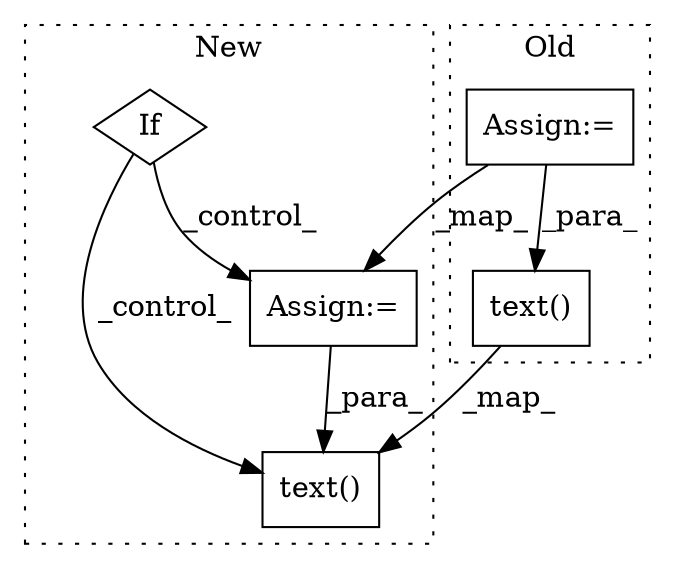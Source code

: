 digraph G {
subgraph cluster0 {
1 [label="text()" a="75" s="8720,8761" l="10,28" shape="box"];
5 [label="Assign:=" a="68" s="8242" l="3" shape="box"];
label = "Old";
style="dotted";
}
subgraph cluster1 {
2 [label="text()" a="75" s="8911,8952" l="10,28" shape="box"];
3 [label="If" a="96" s="8215" l="3" shape="diamond"];
4 [label="Assign:=" a="68" s="8397" l="3" shape="box"];
label = "New";
style="dotted";
}
1 -> 2 [label="_map_"];
3 -> 4 [label="_control_"];
3 -> 2 [label="_control_"];
4 -> 2 [label="_para_"];
5 -> 1 [label="_para_"];
5 -> 4 [label="_map_"];
}